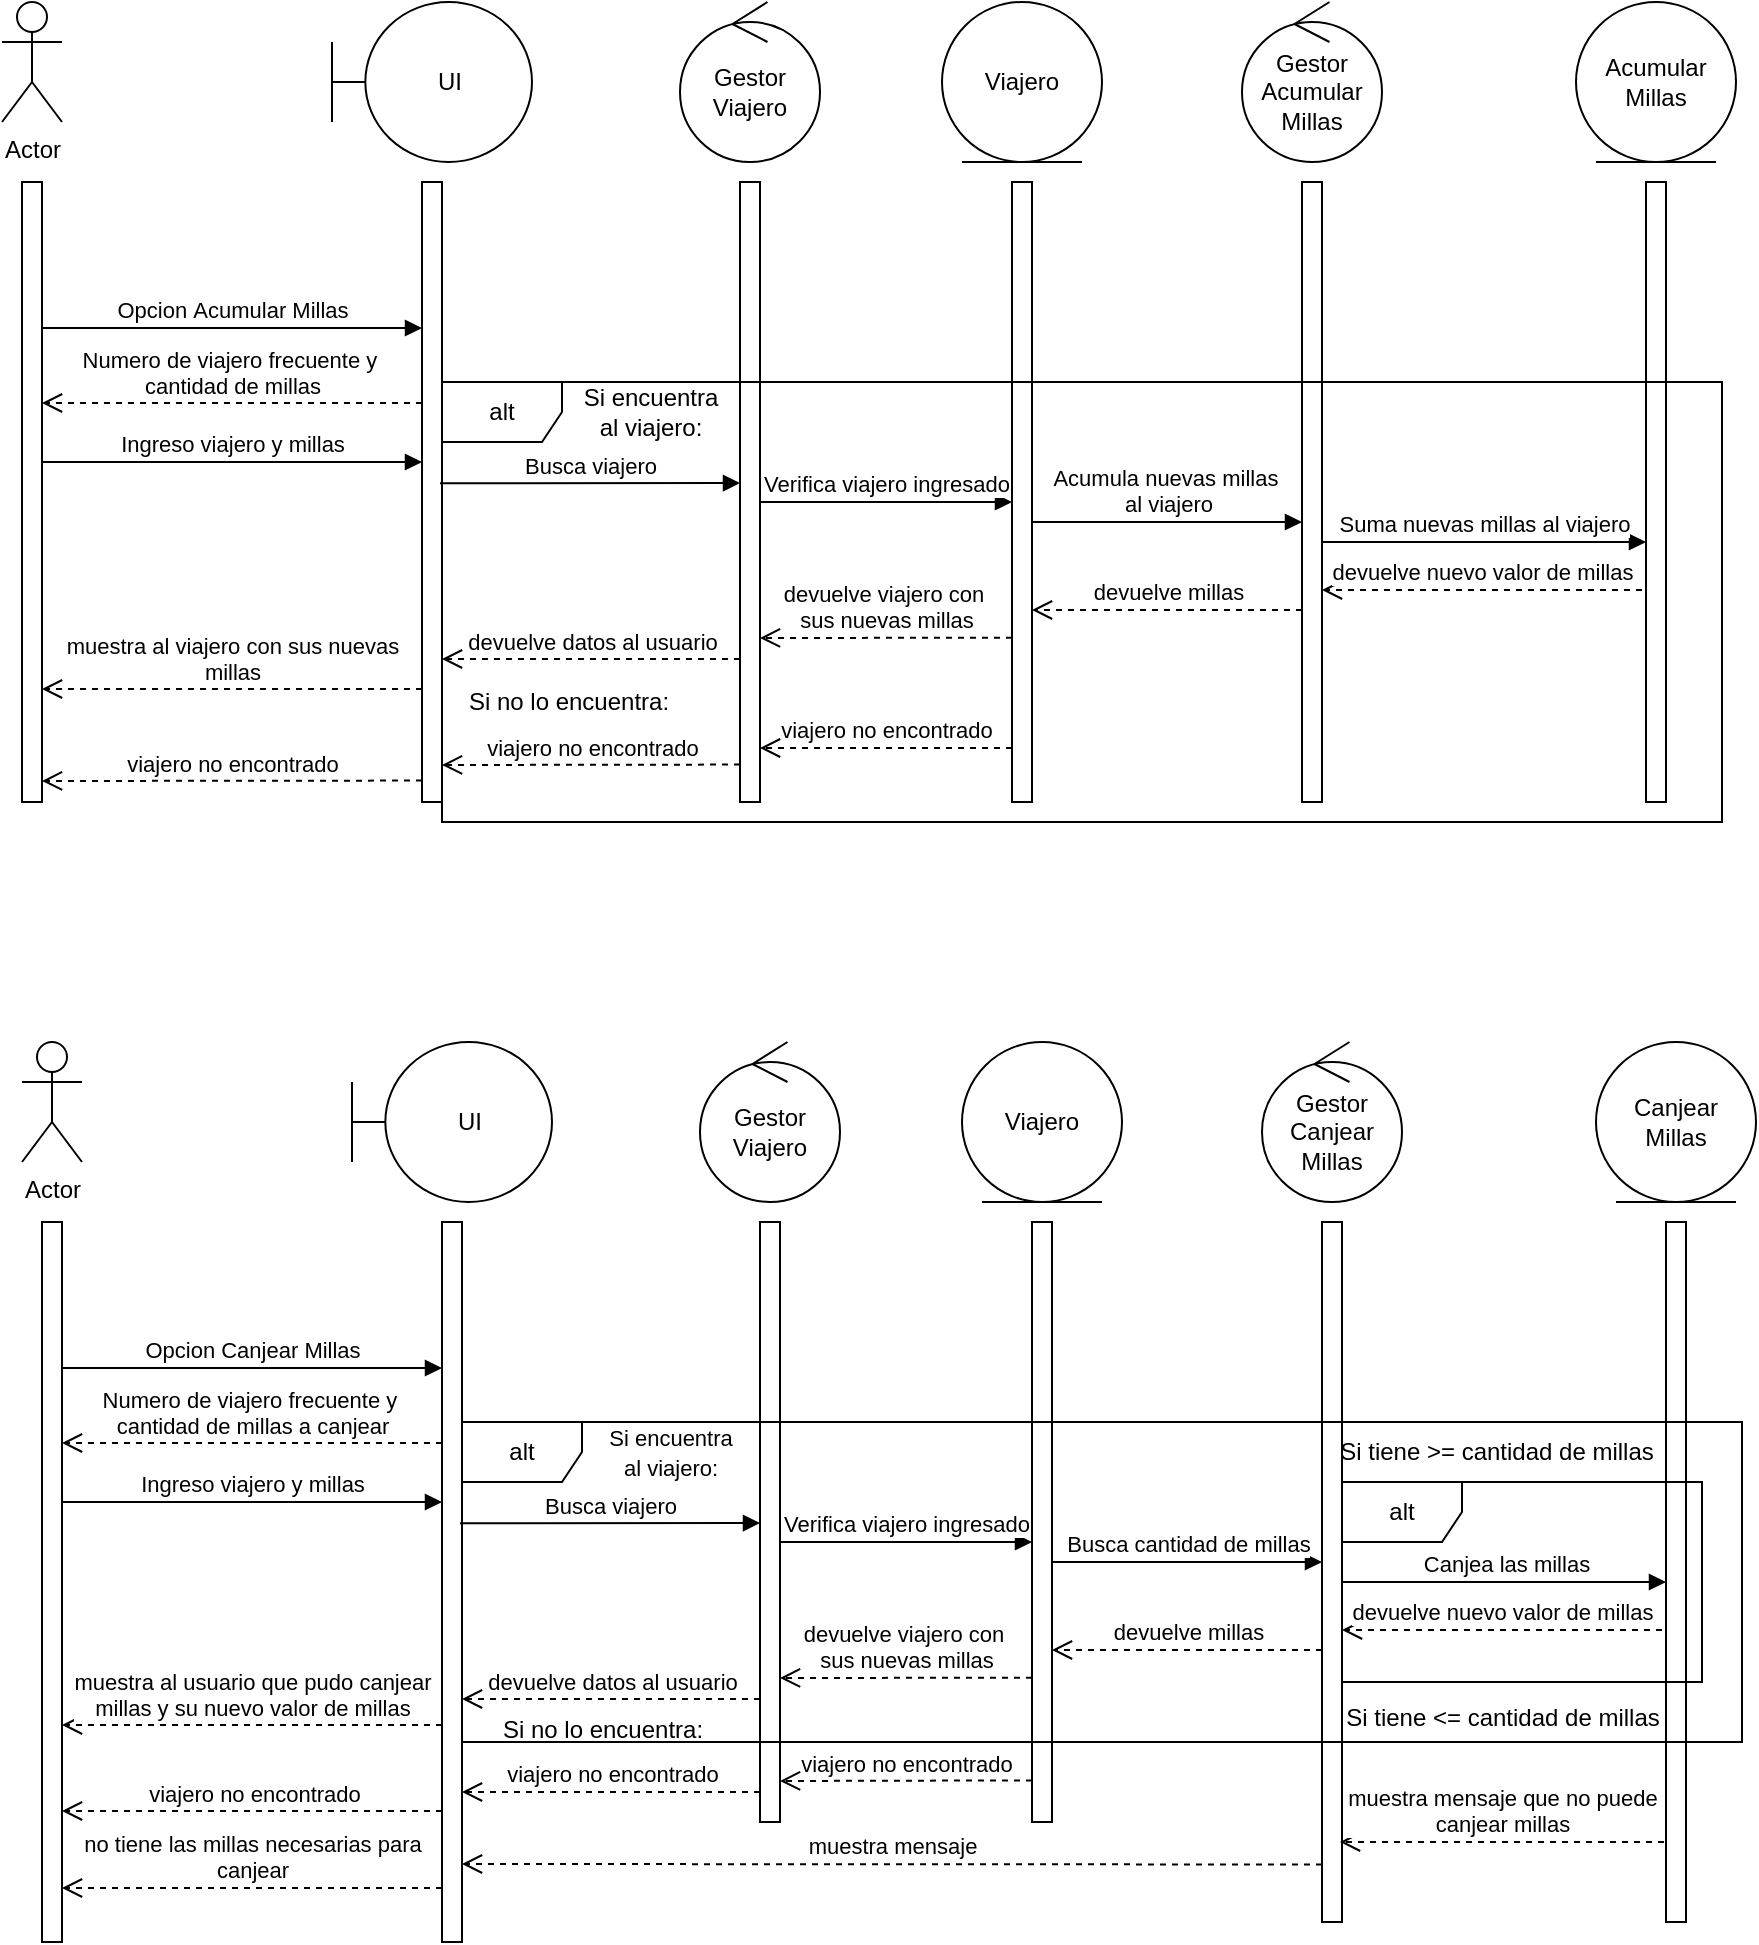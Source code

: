 <mxfile version="21.2.8">
  <diagram name="Página-1" id="X0VC76wBkYyavwrtYPWe">
    <mxGraphModel dx="1147" dy="622" grid="1" gridSize="10" guides="1" tooltips="1" connect="1" arrows="1" fold="1" page="1" pageScale="1" pageWidth="827" pageHeight="1169" math="0" shadow="0">
      <root>
        <mxCell id="0" />
        <mxCell id="1" parent="0" />
        <mxCell id="Uff0Iv12SB4FQCS0Loj--1" value="Actor" style="shape=umlActor;verticalLabelPosition=bottom;verticalAlign=top;html=1;outlineConnect=0;" vertex="1" parent="1">
          <mxGeometry x="40" y="160" width="30" height="60" as="geometry" />
        </mxCell>
        <mxCell id="Uff0Iv12SB4FQCS0Loj--2" value="" style="html=1;points=[];perimeter=orthogonalPerimeter;outlineConnect=0;targetShapes=umlLifeline;portConstraint=eastwest;newEdgeStyle={&quot;edgeStyle&quot;:&quot;elbowEdgeStyle&quot;,&quot;elbow&quot;:&quot;vertical&quot;,&quot;curved&quot;:0,&quot;rounded&quot;:0};" vertex="1" parent="1">
          <mxGeometry x="50" y="250" width="10" height="310" as="geometry" />
        </mxCell>
        <mxCell id="Uff0Iv12SB4FQCS0Loj--3" value="UI" style="shape=umlBoundary;whiteSpace=wrap;html=1;" vertex="1" parent="1">
          <mxGeometry x="205" y="160" width="100" height="80" as="geometry" />
        </mxCell>
        <mxCell id="Uff0Iv12SB4FQCS0Loj--4" value="Gestor Viajero" style="ellipse;shape=umlControl;whiteSpace=wrap;html=1;" vertex="1" parent="1">
          <mxGeometry x="379" y="160" width="70" height="80" as="geometry" />
        </mxCell>
        <mxCell id="Uff0Iv12SB4FQCS0Loj--5" value="Viajero" style="ellipse;shape=umlEntity;whiteSpace=wrap;html=1;" vertex="1" parent="1">
          <mxGeometry x="510" y="160" width="80" height="80" as="geometry" />
        </mxCell>
        <mxCell id="Uff0Iv12SB4FQCS0Loj--6" value="Gestor Acumular Millas" style="ellipse;shape=umlControl;whiteSpace=wrap;html=1;" vertex="1" parent="1">
          <mxGeometry x="660" y="160" width="70" height="80" as="geometry" />
        </mxCell>
        <mxCell id="Uff0Iv12SB4FQCS0Loj--7" value="Acumular Millas" style="ellipse;shape=umlEntity;whiteSpace=wrap;html=1;" vertex="1" parent="1">
          <mxGeometry x="827" y="160" width="80" height="80" as="geometry" />
        </mxCell>
        <mxCell id="Uff0Iv12SB4FQCS0Loj--8" value="" style="html=1;points=[];perimeter=orthogonalPerimeter;outlineConnect=0;targetShapes=umlLifeline;portConstraint=eastwest;newEdgeStyle={&quot;edgeStyle&quot;:&quot;elbowEdgeStyle&quot;,&quot;elbow&quot;:&quot;vertical&quot;,&quot;curved&quot;:0,&quot;rounded&quot;:0};" vertex="1" parent="1">
          <mxGeometry x="250" y="250" width="10" height="310" as="geometry" />
        </mxCell>
        <mxCell id="Uff0Iv12SB4FQCS0Loj--9" value="" style="html=1;points=[];perimeter=orthogonalPerimeter;outlineConnect=0;targetShapes=umlLifeline;portConstraint=eastwest;newEdgeStyle={&quot;edgeStyle&quot;:&quot;elbowEdgeStyle&quot;,&quot;elbow&quot;:&quot;vertical&quot;,&quot;curved&quot;:0,&quot;rounded&quot;:0};" vertex="1" parent="1">
          <mxGeometry x="409" y="250" width="10" height="310" as="geometry" />
        </mxCell>
        <mxCell id="Uff0Iv12SB4FQCS0Loj--10" value="" style="html=1;points=[];perimeter=orthogonalPerimeter;outlineConnect=0;targetShapes=umlLifeline;portConstraint=eastwest;newEdgeStyle={&quot;edgeStyle&quot;:&quot;elbowEdgeStyle&quot;,&quot;elbow&quot;:&quot;vertical&quot;,&quot;curved&quot;:0,&quot;rounded&quot;:0};" vertex="1" parent="1">
          <mxGeometry x="545" y="250" width="10" height="310" as="geometry" />
        </mxCell>
        <mxCell id="Uff0Iv12SB4FQCS0Loj--11" value="" style="html=1;points=[];perimeter=orthogonalPerimeter;outlineConnect=0;targetShapes=umlLifeline;portConstraint=eastwest;newEdgeStyle={&quot;edgeStyle&quot;:&quot;elbowEdgeStyle&quot;,&quot;elbow&quot;:&quot;vertical&quot;,&quot;curved&quot;:0,&quot;rounded&quot;:0};" vertex="1" parent="1">
          <mxGeometry x="690" y="250" width="10" height="310" as="geometry" />
        </mxCell>
        <mxCell id="Uff0Iv12SB4FQCS0Loj--12" value="" style="html=1;points=[];perimeter=orthogonalPerimeter;outlineConnect=0;targetShapes=umlLifeline;portConstraint=eastwest;newEdgeStyle={&quot;edgeStyle&quot;:&quot;elbowEdgeStyle&quot;,&quot;elbow&quot;:&quot;vertical&quot;,&quot;curved&quot;:0,&quot;rounded&quot;:0};" vertex="1" parent="1">
          <mxGeometry x="862" y="250" width="10" height="310" as="geometry" />
        </mxCell>
        <mxCell id="Uff0Iv12SB4FQCS0Loj--13" value="Opcion&amp;nbsp;Acumular Millas" style="html=1;verticalAlign=bottom;endArrow=block;edgeStyle=elbowEdgeStyle;elbow=vertical;curved=0;rounded=0;" edge="1" parent="1">
          <mxGeometry width="80" relative="1" as="geometry">
            <mxPoint x="60" y="323" as="sourcePoint" />
            <mxPoint x="250" y="323" as="targetPoint" />
            <mxPoint as="offset" />
          </mxGeometry>
        </mxCell>
        <mxCell id="Uff0Iv12SB4FQCS0Loj--14" value="Busca viajero" style="html=1;verticalAlign=bottom;endArrow=block;edgeStyle=elbowEdgeStyle;elbow=vertical;curved=0;rounded=0;" edge="1" parent="1">
          <mxGeometry width="80" relative="1" as="geometry">
            <mxPoint x="259" y="400.66" as="sourcePoint" />
            <mxPoint x="409" y="400.66" as="targetPoint" />
          </mxGeometry>
        </mxCell>
        <mxCell id="Uff0Iv12SB4FQCS0Loj--15" value="Verifica viajero ingresado" style="html=1;verticalAlign=bottom;endArrow=block;edgeStyle=elbowEdgeStyle;elbow=vertical;curved=0;rounded=0;" edge="1" parent="1">
          <mxGeometry width="80" relative="1" as="geometry">
            <mxPoint x="419" y="410" as="sourcePoint" />
            <mxPoint x="545.0" y="410.241" as="targetPoint" />
          </mxGeometry>
        </mxCell>
        <mxCell id="Uff0Iv12SB4FQCS0Loj--16" value="Acumula nuevas millas&amp;nbsp;&lt;br&gt;al viajero" style="html=1;verticalAlign=bottom;endArrow=block;edgeStyle=elbowEdgeStyle;elbow=vertical;curved=0;rounded=0;" edge="1" parent="1">
          <mxGeometry width="80" relative="1" as="geometry">
            <mxPoint x="555" y="420" as="sourcePoint" />
            <mxPoint x="690" y="420" as="targetPoint" />
          </mxGeometry>
        </mxCell>
        <mxCell id="Uff0Iv12SB4FQCS0Loj--17" value="Suma nuevas millas al viajero" style="html=1;verticalAlign=bottom;endArrow=block;edgeStyle=elbowEdgeStyle;elbow=vertical;curved=0;rounded=0;" edge="1" parent="1">
          <mxGeometry width="80" relative="1" as="geometry">
            <mxPoint x="700" y="430" as="sourcePoint" />
            <mxPoint x="862" y="430.241" as="targetPoint" />
          </mxGeometry>
        </mxCell>
        <mxCell id="Uff0Iv12SB4FQCS0Loj--18" value="devuelve nuevo valor de millas" style="html=1;verticalAlign=bottom;endArrow=open;dashed=1;endSize=8;edgeStyle=elbowEdgeStyle;elbow=vertical;curved=0;rounded=0;" edge="1" parent="1">
          <mxGeometry relative="1" as="geometry">
            <mxPoint x="860" y="454" as="sourcePoint" />
            <mxPoint x="700.0" y="454.241" as="targetPoint" />
          </mxGeometry>
        </mxCell>
        <mxCell id="Uff0Iv12SB4FQCS0Loj--19" value="devuelve millas" style="html=1;verticalAlign=bottom;endArrow=open;dashed=1;endSize=8;edgeStyle=elbowEdgeStyle;elbow=vertical;curved=0;rounded=0;" edge="1" parent="1">
          <mxGeometry relative="1" as="geometry">
            <mxPoint x="690" y="464" as="sourcePoint" />
            <mxPoint x="555.0" y="463.897" as="targetPoint" />
          </mxGeometry>
        </mxCell>
        <mxCell id="Uff0Iv12SB4FQCS0Loj--20" value="devuelve viajero con&amp;nbsp;&lt;br&gt;sus nuevas millas" style="html=1;verticalAlign=bottom;endArrow=open;dashed=1;endSize=8;edgeStyle=elbowEdgeStyle;elbow=vertical;curved=0;rounded=0;" edge="1" parent="1">
          <mxGeometry x="-0.004" relative="1" as="geometry">
            <mxPoint x="545" y="477.857" as="sourcePoint" />
            <mxPoint x="419" y="478" as="targetPoint" />
            <mxPoint as="offset" />
          </mxGeometry>
        </mxCell>
        <mxCell id="Uff0Iv12SB4FQCS0Loj--21" value="devuelve datos al usuario" style="html=1;verticalAlign=bottom;endArrow=open;dashed=1;endSize=8;edgeStyle=elbowEdgeStyle;elbow=vertical;curved=0;rounded=0;" edge="1" parent="1">
          <mxGeometry relative="1" as="geometry">
            <mxPoint x="409" y="488.5" as="sourcePoint" />
            <mxPoint x="260" y="488.714" as="targetPoint" />
          </mxGeometry>
        </mxCell>
        <mxCell id="Uff0Iv12SB4FQCS0Loj--38" value="Numero de viajero frecuente y&amp;nbsp;&lt;br&gt;cantidad de millas" style="html=1;verticalAlign=bottom;endArrow=open;dashed=1;endSize=8;edgeStyle=elbowEdgeStyle;elbow=vertical;curved=0;rounded=0;" edge="1" parent="1" target="Uff0Iv12SB4FQCS0Loj--2">
          <mxGeometry relative="1" as="geometry">
            <mxPoint x="250" y="360.5" as="sourcePoint" />
            <mxPoint x="101" y="360" as="targetPoint" />
          </mxGeometry>
        </mxCell>
        <mxCell id="Uff0Iv12SB4FQCS0Loj--39" value="Ingreso viajero y millas" style="html=1;verticalAlign=bottom;endArrow=block;edgeStyle=elbowEdgeStyle;elbow=vertical;curved=0;rounded=0;" edge="1" parent="1">
          <mxGeometry width="80" relative="1" as="geometry">
            <mxPoint x="60" y="390" as="sourcePoint" />
            <mxPoint x="250" y="390" as="targetPoint" />
            <mxPoint as="offset" />
          </mxGeometry>
        </mxCell>
        <mxCell id="Uff0Iv12SB4FQCS0Loj--41" value="muestra al viajero con sus nuevas&lt;br&gt;millas" style="html=1;verticalAlign=bottom;endArrow=open;dashed=1;endSize=8;edgeStyle=elbowEdgeStyle;elbow=vertical;curved=0;rounded=0;" edge="1" parent="1">
          <mxGeometry relative="1" as="geometry">
            <mxPoint x="250" y="503.5" as="sourcePoint" />
            <mxPoint x="60" y="503.714" as="targetPoint" />
          </mxGeometry>
        </mxCell>
        <mxCell id="Uff0Iv12SB4FQCS0Loj--42" value="Actor" style="shape=umlActor;verticalLabelPosition=bottom;verticalAlign=top;html=1;outlineConnect=0;" vertex="1" parent="1">
          <mxGeometry x="50" y="680" width="30" height="60" as="geometry" />
        </mxCell>
        <mxCell id="Uff0Iv12SB4FQCS0Loj--43" value="" style="html=1;points=[];perimeter=orthogonalPerimeter;outlineConnect=0;targetShapes=umlLifeline;portConstraint=eastwest;newEdgeStyle={&quot;edgeStyle&quot;:&quot;elbowEdgeStyle&quot;,&quot;elbow&quot;:&quot;vertical&quot;,&quot;curved&quot;:0,&quot;rounded&quot;:0};" vertex="1" parent="1">
          <mxGeometry x="60" y="770" width="10" height="360" as="geometry" />
        </mxCell>
        <mxCell id="Uff0Iv12SB4FQCS0Loj--44" value="UI" style="shape=umlBoundary;whiteSpace=wrap;html=1;" vertex="1" parent="1">
          <mxGeometry x="215" y="680" width="100" height="80" as="geometry" />
        </mxCell>
        <mxCell id="Uff0Iv12SB4FQCS0Loj--45" value="Gestor Viajero" style="ellipse;shape=umlControl;whiteSpace=wrap;html=1;" vertex="1" parent="1">
          <mxGeometry x="389" y="680" width="70" height="80" as="geometry" />
        </mxCell>
        <mxCell id="Uff0Iv12SB4FQCS0Loj--46" value="Viajero" style="ellipse;shape=umlEntity;whiteSpace=wrap;html=1;" vertex="1" parent="1">
          <mxGeometry x="520" y="680" width="80" height="80" as="geometry" />
        </mxCell>
        <mxCell id="Uff0Iv12SB4FQCS0Loj--47" value="Gestor Canjear Millas" style="ellipse;shape=umlControl;whiteSpace=wrap;html=1;" vertex="1" parent="1">
          <mxGeometry x="670" y="680" width="70" height="80" as="geometry" />
        </mxCell>
        <mxCell id="Uff0Iv12SB4FQCS0Loj--48" value="Canjear &lt;br&gt;Millas" style="ellipse;shape=umlEntity;whiteSpace=wrap;html=1;" vertex="1" parent="1">
          <mxGeometry x="837" y="680" width="80" height="80" as="geometry" />
        </mxCell>
        <mxCell id="Uff0Iv12SB4FQCS0Loj--49" value="" style="html=1;points=[];perimeter=orthogonalPerimeter;outlineConnect=0;targetShapes=umlLifeline;portConstraint=eastwest;newEdgeStyle={&quot;edgeStyle&quot;:&quot;elbowEdgeStyle&quot;,&quot;elbow&quot;:&quot;vertical&quot;,&quot;curved&quot;:0,&quot;rounded&quot;:0};" vertex="1" parent="1">
          <mxGeometry x="260" y="770" width="10" height="360" as="geometry" />
        </mxCell>
        <mxCell id="Uff0Iv12SB4FQCS0Loj--50" value="" style="html=1;points=[];perimeter=orthogonalPerimeter;outlineConnect=0;targetShapes=umlLifeline;portConstraint=eastwest;newEdgeStyle={&quot;edgeStyle&quot;:&quot;elbowEdgeStyle&quot;,&quot;elbow&quot;:&quot;vertical&quot;,&quot;curved&quot;:0,&quot;rounded&quot;:0};" vertex="1" parent="1">
          <mxGeometry x="419" y="770" width="10" height="300" as="geometry" />
        </mxCell>
        <mxCell id="Uff0Iv12SB4FQCS0Loj--51" value="" style="html=1;points=[];perimeter=orthogonalPerimeter;outlineConnect=0;targetShapes=umlLifeline;portConstraint=eastwest;newEdgeStyle={&quot;edgeStyle&quot;:&quot;elbowEdgeStyle&quot;,&quot;elbow&quot;:&quot;vertical&quot;,&quot;curved&quot;:0,&quot;rounded&quot;:0};" vertex="1" parent="1">
          <mxGeometry x="555" y="770" width="10" height="300" as="geometry" />
        </mxCell>
        <mxCell id="Uff0Iv12SB4FQCS0Loj--52" value="" style="html=1;points=[];perimeter=orthogonalPerimeter;outlineConnect=0;targetShapes=umlLifeline;portConstraint=eastwest;newEdgeStyle={&quot;edgeStyle&quot;:&quot;elbowEdgeStyle&quot;,&quot;elbow&quot;:&quot;vertical&quot;,&quot;curved&quot;:0,&quot;rounded&quot;:0};" vertex="1" parent="1">
          <mxGeometry x="700" y="770" width="10" height="350" as="geometry" />
        </mxCell>
        <mxCell id="Uff0Iv12SB4FQCS0Loj--53" value="" style="html=1;points=[];perimeter=orthogonalPerimeter;outlineConnect=0;targetShapes=umlLifeline;portConstraint=eastwest;newEdgeStyle={&quot;edgeStyle&quot;:&quot;elbowEdgeStyle&quot;,&quot;elbow&quot;:&quot;vertical&quot;,&quot;curved&quot;:0,&quot;rounded&quot;:0};" vertex="1" parent="1">
          <mxGeometry x="872" y="770" width="10" height="350" as="geometry" />
        </mxCell>
        <mxCell id="Uff0Iv12SB4FQCS0Loj--54" value="Opcion&amp;nbsp;Canjear Millas" style="html=1;verticalAlign=bottom;endArrow=block;edgeStyle=elbowEdgeStyle;elbow=vertical;curved=0;rounded=0;" edge="1" parent="1">
          <mxGeometry width="80" relative="1" as="geometry">
            <mxPoint x="70" y="843" as="sourcePoint" />
            <mxPoint x="260" y="843" as="targetPoint" />
            <mxPoint as="offset" />
          </mxGeometry>
        </mxCell>
        <mxCell id="Uff0Iv12SB4FQCS0Loj--55" value="Busca viajero" style="html=1;verticalAlign=bottom;endArrow=block;edgeStyle=elbowEdgeStyle;elbow=vertical;curved=0;rounded=0;" edge="1" parent="1">
          <mxGeometry width="80" relative="1" as="geometry">
            <mxPoint x="269" y="920.66" as="sourcePoint" />
            <mxPoint x="419" y="920.66" as="targetPoint" />
          </mxGeometry>
        </mxCell>
        <mxCell id="Uff0Iv12SB4FQCS0Loj--56" value="Verifica viajero ingresado" style="html=1;verticalAlign=bottom;endArrow=block;edgeStyle=elbowEdgeStyle;elbow=vertical;curved=0;rounded=0;" edge="1" parent="1">
          <mxGeometry width="80" relative="1" as="geometry">
            <mxPoint x="429" y="930" as="sourcePoint" />
            <mxPoint x="555.0" y="930.241" as="targetPoint" />
          </mxGeometry>
        </mxCell>
        <mxCell id="Uff0Iv12SB4FQCS0Loj--57" value="Busca cantidad de millas" style="html=1;verticalAlign=bottom;endArrow=block;edgeStyle=elbowEdgeStyle;elbow=vertical;curved=0;rounded=0;" edge="1" parent="1">
          <mxGeometry width="80" relative="1" as="geometry">
            <mxPoint x="565" y="940" as="sourcePoint" />
            <mxPoint x="700" y="940" as="targetPoint" />
          </mxGeometry>
        </mxCell>
        <mxCell id="Uff0Iv12SB4FQCS0Loj--58" value="Canjea las millas" style="html=1;verticalAlign=bottom;endArrow=block;edgeStyle=elbowEdgeStyle;elbow=vertical;curved=0;rounded=0;" edge="1" parent="1">
          <mxGeometry x="0.002" width="80" relative="1" as="geometry">
            <mxPoint x="710" y="950" as="sourcePoint" />
            <mxPoint x="872" y="950.241" as="targetPoint" />
            <mxPoint as="offset" />
          </mxGeometry>
        </mxCell>
        <mxCell id="Uff0Iv12SB4FQCS0Loj--59" value="devuelve nuevo valor de millas" style="html=1;verticalAlign=bottom;endArrow=open;dashed=1;endSize=8;edgeStyle=elbowEdgeStyle;elbow=vertical;curved=0;rounded=0;" edge="1" parent="1">
          <mxGeometry relative="1" as="geometry">
            <mxPoint x="870" y="974" as="sourcePoint" />
            <mxPoint x="710.0" y="974.241" as="targetPoint" />
          </mxGeometry>
        </mxCell>
        <mxCell id="Uff0Iv12SB4FQCS0Loj--60" value="devuelve millas" style="html=1;verticalAlign=bottom;endArrow=open;dashed=1;endSize=8;edgeStyle=elbowEdgeStyle;elbow=vertical;curved=0;rounded=0;" edge="1" parent="1">
          <mxGeometry relative="1" as="geometry">
            <mxPoint x="700" y="984" as="sourcePoint" />
            <mxPoint x="565.0" y="983.897" as="targetPoint" />
          </mxGeometry>
        </mxCell>
        <mxCell id="Uff0Iv12SB4FQCS0Loj--61" value="devuelve viajero con&amp;nbsp;&lt;br&gt;sus nuevas millas" style="html=1;verticalAlign=bottom;endArrow=open;dashed=1;endSize=8;edgeStyle=elbowEdgeStyle;elbow=vertical;curved=0;rounded=0;" edge="1" parent="1">
          <mxGeometry x="-0.004" relative="1" as="geometry">
            <mxPoint x="555" y="997.857" as="sourcePoint" />
            <mxPoint x="429" y="998" as="targetPoint" />
            <mxPoint as="offset" />
          </mxGeometry>
        </mxCell>
        <mxCell id="Uff0Iv12SB4FQCS0Loj--62" value="devuelve datos al usuario" style="html=1;verticalAlign=bottom;endArrow=open;dashed=1;endSize=8;edgeStyle=elbowEdgeStyle;elbow=vertical;curved=0;rounded=0;" edge="1" parent="1">
          <mxGeometry relative="1" as="geometry">
            <mxPoint x="419" y="1008.5" as="sourcePoint" />
            <mxPoint x="270" y="1008.714" as="targetPoint" />
          </mxGeometry>
        </mxCell>
        <mxCell id="Uff0Iv12SB4FQCS0Loj--63" value="Numero de viajero frecuente y&amp;nbsp;&lt;br&gt;cantidad de millas a canjear" style="html=1;verticalAlign=bottom;endArrow=open;dashed=1;endSize=8;edgeStyle=elbowEdgeStyle;elbow=vertical;curved=0;rounded=0;" edge="1" parent="1" target="Uff0Iv12SB4FQCS0Loj--43">
          <mxGeometry relative="1" as="geometry">
            <mxPoint x="260" y="880.5" as="sourcePoint" />
            <mxPoint x="111" y="880" as="targetPoint" />
          </mxGeometry>
        </mxCell>
        <mxCell id="Uff0Iv12SB4FQCS0Loj--64" value="Ingreso viajero y millas" style="html=1;verticalAlign=bottom;endArrow=block;edgeStyle=elbowEdgeStyle;elbow=vertical;curved=0;rounded=0;" edge="1" parent="1">
          <mxGeometry width="80" relative="1" as="geometry">
            <mxPoint x="70" y="910" as="sourcePoint" />
            <mxPoint x="260" y="910" as="targetPoint" />
            <mxPoint as="offset" />
          </mxGeometry>
        </mxCell>
        <mxCell id="Uff0Iv12SB4FQCS0Loj--65" value="muestra al usuario que pudo canjear&lt;br&gt;millas y su nuevo valor de millas" style="html=1;verticalAlign=bottom;endArrow=open;dashed=1;endSize=8;edgeStyle=elbowEdgeStyle;elbow=vertical;curved=0;rounded=0;" edge="1" parent="1">
          <mxGeometry relative="1" as="geometry">
            <mxPoint x="260" y="1021.5" as="sourcePoint" />
            <mxPoint x="70" y="1021.714" as="targetPoint" />
          </mxGeometry>
        </mxCell>
        <mxCell id="Uff0Iv12SB4FQCS0Loj--66" value="alt" style="shape=umlFrame;whiteSpace=wrap;html=1;pointerEvents=0;" vertex="1" parent="1">
          <mxGeometry x="260" y="350" width="640" height="220" as="geometry" />
        </mxCell>
        <mxCell id="Uff0Iv12SB4FQCS0Loj--67" value="Si encuentra &lt;br&gt;al viajero:" style="text;html=1;align=center;verticalAlign=middle;resizable=0;points=[];autosize=1;strokeColor=none;fillColor=none;" vertex="1" parent="1">
          <mxGeometry x="319" y="345" width="90" height="40" as="geometry" />
        </mxCell>
        <mxCell id="Uff0Iv12SB4FQCS0Loj--68" value="Si no lo encuentra:" style="text;html=1;align=center;verticalAlign=middle;resizable=0;points=[];autosize=1;strokeColor=none;fillColor=none;" vertex="1" parent="1">
          <mxGeometry x="263" y="495" width="120" height="30" as="geometry" />
        </mxCell>
        <mxCell id="Uff0Iv12SB4FQCS0Loj--69" value="viajero no encontrado" style="html=1;verticalAlign=bottom;endArrow=open;dashed=1;endSize=8;edgeStyle=elbowEdgeStyle;elbow=vertical;curved=0;rounded=0;" edge="1" parent="1">
          <mxGeometry x="-0.004" relative="1" as="geometry">
            <mxPoint x="545" y="532.997" as="sourcePoint" />
            <mxPoint x="419" y="533.14" as="targetPoint" />
            <mxPoint as="offset" />
          </mxGeometry>
        </mxCell>
        <mxCell id="Uff0Iv12SB4FQCS0Loj--70" value="viajero no encontrado" style="html=1;verticalAlign=bottom;endArrow=open;dashed=1;endSize=8;edgeStyle=elbowEdgeStyle;elbow=vertical;curved=0;rounded=0;" edge="1" parent="1">
          <mxGeometry x="-0.004" relative="1" as="geometry">
            <mxPoint x="409" y="541.287" as="sourcePoint" />
            <mxPoint x="260" y="541.429" as="targetPoint" />
            <mxPoint as="offset" />
          </mxGeometry>
        </mxCell>
        <mxCell id="Uff0Iv12SB4FQCS0Loj--71" value="viajero no encontrado" style="html=1;verticalAlign=bottom;endArrow=open;dashed=1;endSize=8;edgeStyle=elbowEdgeStyle;elbow=vertical;curved=0;rounded=0;" edge="1" parent="1">
          <mxGeometry x="-0.004" relative="1" as="geometry">
            <mxPoint x="250" y="549.287" as="sourcePoint" />
            <mxPoint x="60" y="549.429" as="targetPoint" />
            <mxPoint as="offset" />
          </mxGeometry>
        </mxCell>
        <mxCell id="Uff0Iv12SB4FQCS0Loj--72" value="alt" style="shape=umlFrame;whiteSpace=wrap;html=1;pointerEvents=0;" vertex="1" parent="1">
          <mxGeometry x="710" y="900" width="180" height="100" as="geometry" />
        </mxCell>
        <mxCell id="Uff0Iv12SB4FQCS0Loj--73" value="Si tiene &amp;gt;= cantidad de millas" style="text;html=1;align=center;verticalAlign=middle;resizable=0;points=[];autosize=1;strokeColor=none;fillColor=none;" vertex="1" parent="1">
          <mxGeometry x="697" y="870" width="180" height="30" as="geometry" />
        </mxCell>
        <mxCell id="Uff0Iv12SB4FQCS0Loj--74" value="Si tiene &amp;lt;= cantidad de millas" style="text;html=1;align=center;verticalAlign=middle;resizable=0;points=[];autosize=1;strokeColor=none;fillColor=none;" vertex="1" parent="1">
          <mxGeometry x="700" y="1003" width="180" height="30" as="geometry" />
        </mxCell>
        <mxCell id="Uff0Iv12SB4FQCS0Loj--75" value="muestra mensaje que no puede&lt;br&gt;canjear millas" style="html=1;verticalAlign=bottom;endArrow=open;dashed=1;endSize=8;edgeStyle=elbowEdgeStyle;elbow=vertical;curved=0;rounded=0;" edge="1" parent="1">
          <mxGeometry relative="1" as="geometry">
            <mxPoint x="871" y="1080.02" as="sourcePoint" />
            <mxPoint x="709.0" y="1080.015" as="targetPoint" />
          </mxGeometry>
        </mxCell>
        <mxCell id="Uff0Iv12SB4FQCS0Loj--76" value="muestra mensaje" style="html=1;verticalAlign=bottom;endArrow=open;dashed=1;endSize=8;edgeStyle=elbowEdgeStyle;elbow=vertical;curved=0;rounded=0;" edge="1" parent="1">
          <mxGeometry relative="1" as="geometry">
            <mxPoint x="700" y="1091.24" as="sourcePoint" />
            <mxPoint x="270" y="1091.116" as="targetPoint" />
          </mxGeometry>
        </mxCell>
        <mxCell id="Uff0Iv12SB4FQCS0Loj--77" value="no tiene las millas necesarias para&lt;br&gt;canjear" style="html=1;verticalAlign=bottom;endArrow=open;dashed=1;endSize=8;edgeStyle=elbowEdgeStyle;elbow=vertical;curved=0;rounded=0;" edge="1" parent="1">
          <mxGeometry x="-0.001" relative="1" as="geometry">
            <mxPoint x="260" y="1103" as="sourcePoint" />
            <mxPoint x="70" y="1103.214" as="targetPoint" />
            <mxPoint as="offset" />
          </mxGeometry>
        </mxCell>
        <mxCell id="Uff0Iv12SB4FQCS0Loj--78" value="alt" style="shape=umlFrame;whiteSpace=wrap;html=1;pointerEvents=0;" vertex="1" parent="1">
          <mxGeometry x="270" y="870" width="640" height="160" as="geometry" />
        </mxCell>
        <mxCell id="Uff0Iv12SB4FQCS0Loj--79" value="&lt;font style=&quot;font-size: 11px;&quot;&gt;Si encuentra &lt;br&gt;al viajero:&lt;/font&gt;" style="text;html=1;align=center;verticalAlign=middle;resizable=0;points=[];autosize=1;strokeColor=none;fillColor=none;" vertex="1" parent="1">
          <mxGeometry x="329" y="865" width="90" height="40" as="geometry" />
        </mxCell>
        <mxCell id="Uff0Iv12SB4FQCS0Loj--81" value="Si no lo encuentra:" style="text;html=1;align=center;verticalAlign=middle;resizable=0;points=[];autosize=1;strokeColor=none;fillColor=none;" vertex="1" parent="1">
          <mxGeometry x="280" y="1009" width="120" height="30" as="geometry" />
        </mxCell>
        <mxCell id="Uff0Iv12SB4FQCS0Loj--82" value="viajero no encontrado" style="html=1;verticalAlign=bottom;endArrow=open;dashed=1;endSize=8;edgeStyle=elbowEdgeStyle;elbow=vertical;curved=0;rounded=0;" edge="1" parent="1">
          <mxGeometry x="-0.004" relative="1" as="geometry">
            <mxPoint x="555" y="1049.197" as="sourcePoint" />
            <mxPoint x="429" y="1049.34" as="targetPoint" />
            <mxPoint as="offset" />
          </mxGeometry>
        </mxCell>
        <mxCell id="Uff0Iv12SB4FQCS0Loj--83" value="viajero no encontrado" style="html=1;verticalAlign=bottom;endArrow=open;dashed=1;endSize=8;edgeStyle=elbowEdgeStyle;elbow=vertical;curved=0;rounded=0;" edge="1" parent="1">
          <mxGeometry x="-0.004" relative="1" as="geometry">
            <mxPoint x="419" y="1054.997" as="sourcePoint" />
            <mxPoint x="270" y="1055.139" as="targetPoint" />
            <mxPoint as="offset" />
          </mxGeometry>
        </mxCell>
        <mxCell id="Uff0Iv12SB4FQCS0Loj--84" value="viajero no encontrado" style="html=1;verticalAlign=bottom;endArrow=open;dashed=1;endSize=8;edgeStyle=elbowEdgeStyle;elbow=vertical;curved=0;rounded=0;" edge="1" parent="1">
          <mxGeometry x="-0.004" relative="1" as="geometry">
            <mxPoint x="260" y="1064.447" as="sourcePoint" />
            <mxPoint x="70" y="1064.589" as="targetPoint" />
            <mxPoint as="offset" />
          </mxGeometry>
        </mxCell>
      </root>
    </mxGraphModel>
  </diagram>
</mxfile>
